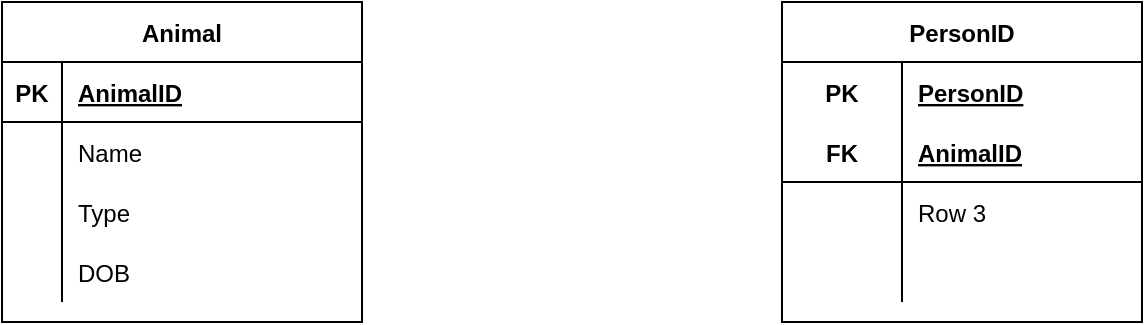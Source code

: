 <mxfile version="13.7.3" type="github">
  <diagram id="7GewmiSA_aCX0-J5_V-8" name="Page-1">
    <mxGraphModel dx="870" dy="595" grid="1" gridSize="10" guides="1" tooltips="1" connect="1" arrows="1" fold="1" page="1" pageScale="1" pageWidth="850" pageHeight="1100" math="0" shadow="0">
      <root>
        <mxCell id="0" />
        <mxCell id="1" parent="0" />
        <mxCell id="_C6R19V7c10gJagfgY4x-2" value="Animal" style="shape=table;startSize=30;container=1;collapsible=1;childLayout=tableLayout;fixedRows=1;rowLines=0;fontStyle=1;align=center;resizeLast=1;" vertex="1" parent="1">
          <mxGeometry x="90" y="60" width="180" height="160" as="geometry" />
        </mxCell>
        <mxCell id="_C6R19V7c10gJagfgY4x-3" value="" style="shape=partialRectangle;collapsible=0;dropTarget=0;pointerEvents=0;fillColor=none;top=0;left=0;bottom=1;right=0;points=[[0,0.5],[1,0.5]];portConstraint=eastwest;" vertex="1" parent="_C6R19V7c10gJagfgY4x-2">
          <mxGeometry y="30" width="180" height="30" as="geometry" />
        </mxCell>
        <mxCell id="_C6R19V7c10gJagfgY4x-4" value="PK" style="shape=partialRectangle;connectable=0;fillColor=none;top=0;left=0;bottom=0;right=0;fontStyle=1;overflow=hidden;" vertex="1" parent="_C6R19V7c10gJagfgY4x-3">
          <mxGeometry width="30" height="30" as="geometry" />
        </mxCell>
        <mxCell id="_C6R19V7c10gJagfgY4x-5" value="AnimalID" style="shape=partialRectangle;connectable=0;fillColor=none;top=0;left=0;bottom=0;right=0;align=left;spacingLeft=6;fontStyle=5;overflow=hidden;" vertex="1" parent="_C6R19V7c10gJagfgY4x-3">
          <mxGeometry x="30" width="150" height="30" as="geometry" />
        </mxCell>
        <mxCell id="_C6R19V7c10gJagfgY4x-6" value="" style="shape=partialRectangle;collapsible=0;dropTarget=0;pointerEvents=0;fillColor=none;top=0;left=0;bottom=0;right=0;points=[[0,0.5],[1,0.5]];portConstraint=eastwest;" vertex="1" parent="_C6R19V7c10gJagfgY4x-2">
          <mxGeometry y="60" width="180" height="30" as="geometry" />
        </mxCell>
        <mxCell id="_C6R19V7c10gJagfgY4x-7" value="" style="shape=partialRectangle;connectable=0;fillColor=none;top=0;left=0;bottom=0;right=0;editable=1;overflow=hidden;" vertex="1" parent="_C6R19V7c10gJagfgY4x-6">
          <mxGeometry width="30" height="30" as="geometry" />
        </mxCell>
        <mxCell id="_C6R19V7c10gJagfgY4x-8" value="Name" style="shape=partialRectangle;connectable=0;fillColor=none;top=0;left=0;bottom=0;right=0;align=left;spacingLeft=6;overflow=hidden;" vertex="1" parent="_C6R19V7c10gJagfgY4x-6">
          <mxGeometry x="30" width="150" height="30" as="geometry" />
        </mxCell>
        <mxCell id="_C6R19V7c10gJagfgY4x-9" value="" style="shape=partialRectangle;collapsible=0;dropTarget=0;pointerEvents=0;fillColor=none;top=0;left=0;bottom=0;right=0;points=[[0,0.5],[1,0.5]];portConstraint=eastwest;" vertex="1" parent="_C6R19V7c10gJagfgY4x-2">
          <mxGeometry y="90" width="180" height="30" as="geometry" />
        </mxCell>
        <mxCell id="_C6R19V7c10gJagfgY4x-10" value="" style="shape=partialRectangle;connectable=0;fillColor=none;top=0;left=0;bottom=0;right=0;editable=1;overflow=hidden;" vertex="1" parent="_C6R19V7c10gJagfgY4x-9">
          <mxGeometry width="30" height="30" as="geometry" />
        </mxCell>
        <mxCell id="_C6R19V7c10gJagfgY4x-11" value="Type" style="shape=partialRectangle;connectable=0;fillColor=none;top=0;left=0;bottom=0;right=0;align=left;spacingLeft=6;overflow=hidden;" vertex="1" parent="_C6R19V7c10gJagfgY4x-9">
          <mxGeometry x="30" width="150" height="30" as="geometry" />
        </mxCell>
        <mxCell id="_C6R19V7c10gJagfgY4x-12" value="" style="shape=partialRectangle;collapsible=0;dropTarget=0;pointerEvents=0;fillColor=none;top=0;left=0;bottom=0;right=0;points=[[0,0.5],[1,0.5]];portConstraint=eastwest;" vertex="1" parent="_C6R19V7c10gJagfgY4x-2">
          <mxGeometry y="120" width="180" height="30" as="geometry" />
        </mxCell>
        <mxCell id="_C6R19V7c10gJagfgY4x-13" value="" style="shape=partialRectangle;connectable=0;fillColor=none;top=0;left=0;bottom=0;right=0;editable=1;overflow=hidden;" vertex="1" parent="_C6R19V7c10gJagfgY4x-12">
          <mxGeometry width="30" height="30" as="geometry" />
        </mxCell>
        <mxCell id="_C6R19V7c10gJagfgY4x-14" value="DOB" style="shape=partialRectangle;connectable=0;fillColor=none;top=0;left=0;bottom=0;right=0;align=left;spacingLeft=6;overflow=hidden;" vertex="1" parent="_C6R19V7c10gJagfgY4x-12">
          <mxGeometry x="30" width="150" height="30" as="geometry" />
        </mxCell>
        <mxCell id="_C6R19V7c10gJagfgY4x-28" value="PersonID" style="shape=table;startSize=30;container=1;collapsible=1;childLayout=tableLayout;fixedRows=1;rowLines=0;fontStyle=1;align=center;resizeLast=1;" vertex="1" parent="1">
          <mxGeometry x="480" y="60" width="180" height="160" as="geometry">
            <mxRectangle x="480" y="60" width="60" height="30" as="alternateBounds" />
          </mxGeometry>
        </mxCell>
        <mxCell id="_C6R19V7c10gJagfgY4x-29" value="" style="shape=partialRectangle;collapsible=0;dropTarget=0;pointerEvents=0;fillColor=none;top=0;left=0;bottom=0;right=0;points=[[0,0.5],[1,0.5]];portConstraint=eastwest;" vertex="1" parent="_C6R19V7c10gJagfgY4x-28">
          <mxGeometry y="30" width="180" height="30" as="geometry" />
        </mxCell>
        <mxCell id="_C6R19V7c10gJagfgY4x-30" value="PK" style="shape=partialRectangle;connectable=0;fillColor=none;top=0;left=0;bottom=0;right=0;fontStyle=1;overflow=hidden;" vertex="1" parent="_C6R19V7c10gJagfgY4x-29">
          <mxGeometry width="60" height="30" as="geometry" />
        </mxCell>
        <mxCell id="_C6R19V7c10gJagfgY4x-31" value="PersonID" style="shape=partialRectangle;connectable=0;fillColor=none;top=0;left=0;bottom=0;right=0;align=left;spacingLeft=6;fontStyle=5;overflow=hidden;" vertex="1" parent="_C6R19V7c10gJagfgY4x-29">
          <mxGeometry x="60" width="120" height="30" as="geometry" />
        </mxCell>
        <mxCell id="_C6R19V7c10gJagfgY4x-32" value="" style="shape=partialRectangle;collapsible=0;dropTarget=0;pointerEvents=0;fillColor=none;top=0;left=0;bottom=1;right=0;points=[[0,0.5],[1,0.5]];portConstraint=eastwest;" vertex="1" parent="_C6R19V7c10gJagfgY4x-28">
          <mxGeometry y="60" width="180" height="30" as="geometry" />
        </mxCell>
        <mxCell id="_C6R19V7c10gJagfgY4x-33" value="FK" style="shape=partialRectangle;connectable=0;fillColor=none;top=0;left=0;bottom=0;right=0;fontStyle=1;overflow=hidden;" vertex="1" parent="_C6R19V7c10gJagfgY4x-32">
          <mxGeometry width="60" height="30" as="geometry" />
        </mxCell>
        <mxCell id="_C6R19V7c10gJagfgY4x-34" value="AnimalID" style="shape=partialRectangle;connectable=0;fillColor=none;top=0;left=0;bottom=0;right=0;align=left;spacingLeft=6;fontStyle=5;overflow=hidden;" vertex="1" parent="_C6R19V7c10gJagfgY4x-32">
          <mxGeometry x="60" width="120" height="30" as="geometry" />
        </mxCell>
        <mxCell id="_C6R19V7c10gJagfgY4x-35" value="" style="shape=partialRectangle;collapsible=0;dropTarget=0;pointerEvents=0;fillColor=none;top=0;left=0;bottom=0;right=0;points=[[0,0.5],[1,0.5]];portConstraint=eastwest;" vertex="1" parent="_C6R19V7c10gJagfgY4x-28">
          <mxGeometry y="90" width="180" height="30" as="geometry" />
        </mxCell>
        <mxCell id="_C6R19V7c10gJagfgY4x-36" value="" style="shape=partialRectangle;connectable=0;fillColor=none;top=0;left=0;bottom=0;right=0;editable=1;overflow=hidden;" vertex="1" parent="_C6R19V7c10gJagfgY4x-35">
          <mxGeometry width="60" height="30" as="geometry" />
        </mxCell>
        <mxCell id="_C6R19V7c10gJagfgY4x-37" value="Row 3" style="shape=partialRectangle;connectable=0;fillColor=none;top=0;left=0;bottom=0;right=0;align=left;spacingLeft=6;overflow=hidden;" vertex="1" parent="_C6R19V7c10gJagfgY4x-35">
          <mxGeometry x="60" width="120" height="30" as="geometry" />
        </mxCell>
        <mxCell id="_C6R19V7c10gJagfgY4x-38" value="" style="shape=partialRectangle;collapsible=0;dropTarget=0;pointerEvents=0;fillColor=none;top=0;left=0;bottom=0;right=0;points=[[0,0.5],[1,0.5]];portConstraint=eastwest;" vertex="1" parent="_C6R19V7c10gJagfgY4x-28">
          <mxGeometry y="120" width="180" height="30" as="geometry" />
        </mxCell>
        <mxCell id="_C6R19V7c10gJagfgY4x-39" value="" style="shape=partialRectangle;connectable=0;fillColor=none;top=0;left=0;bottom=0;right=0;editable=1;overflow=hidden;" vertex="1" parent="_C6R19V7c10gJagfgY4x-38">
          <mxGeometry width="60" height="30" as="geometry" />
        </mxCell>
        <mxCell id="_C6R19V7c10gJagfgY4x-40" value="" style="shape=partialRectangle;connectable=0;fillColor=none;top=0;left=0;bottom=0;right=0;align=left;spacingLeft=6;overflow=hidden;" vertex="1" parent="_C6R19V7c10gJagfgY4x-38">
          <mxGeometry x="60" width="120" height="30" as="geometry" />
        </mxCell>
      </root>
    </mxGraphModel>
  </diagram>
</mxfile>
